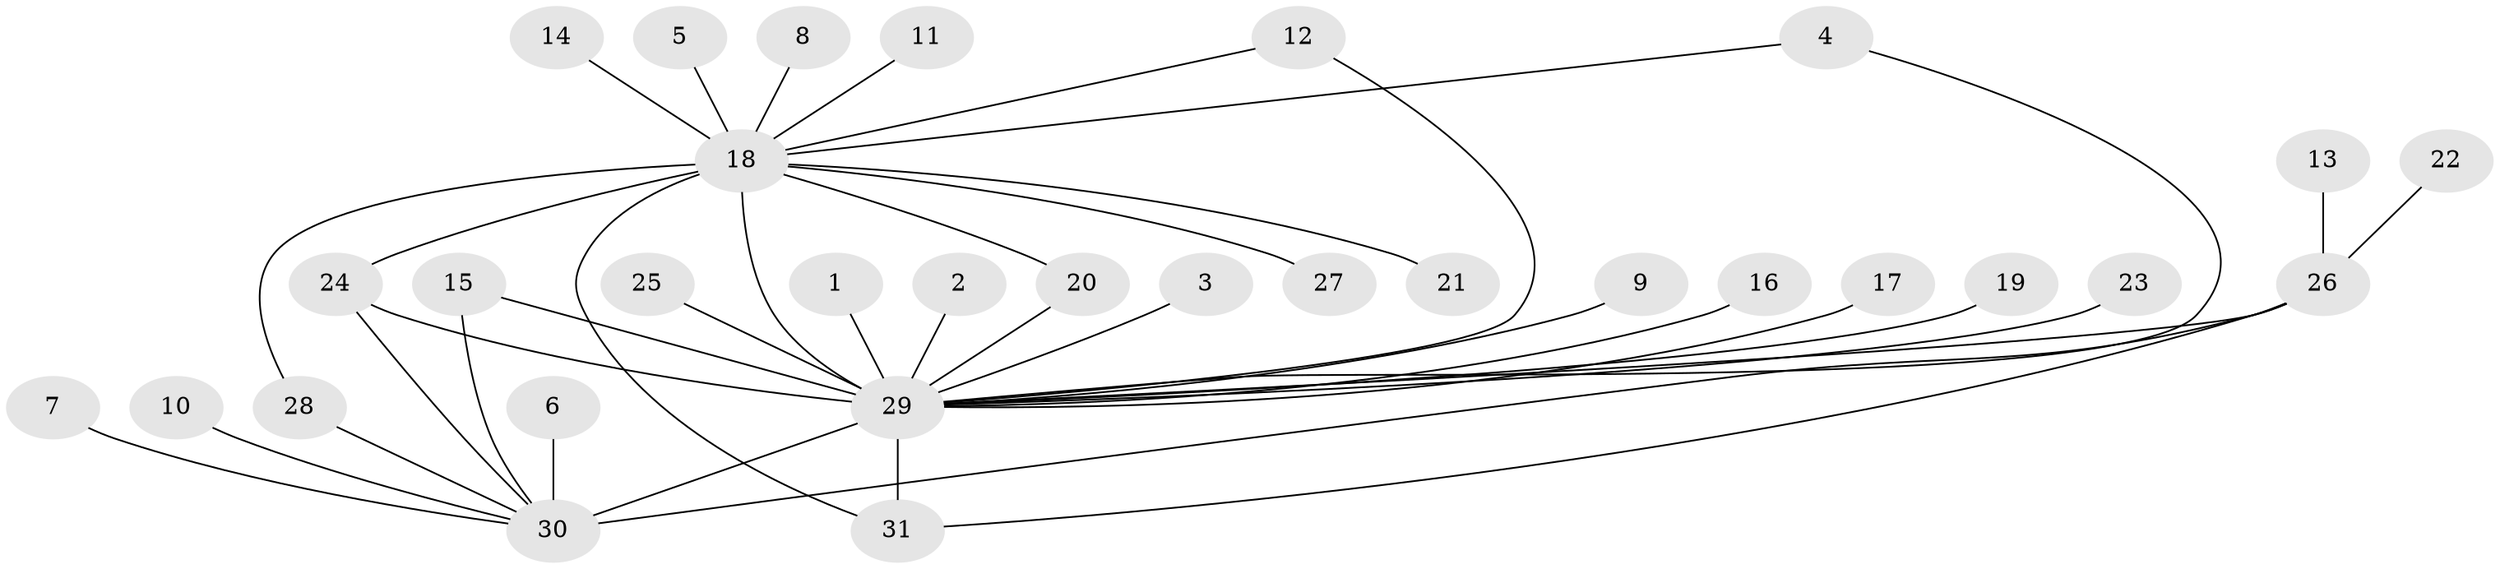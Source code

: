 // original degree distribution, {34: 0.01639344262295082, 1: 0.4262295081967213, 14: 0.01639344262295082, 5: 0.03278688524590164, 6: 0.06557377049180328, 2: 0.3114754098360656, 7: 0.01639344262295082, 3: 0.11475409836065574}
// Generated by graph-tools (version 1.1) at 2025/49/03/09/25 03:49:49]
// undirected, 31 vertices, 40 edges
graph export_dot {
graph [start="1"]
  node [color=gray90,style=filled];
  1;
  2;
  3;
  4;
  5;
  6;
  7;
  8;
  9;
  10;
  11;
  12;
  13;
  14;
  15;
  16;
  17;
  18;
  19;
  20;
  21;
  22;
  23;
  24;
  25;
  26;
  27;
  28;
  29;
  30;
  31;
  1 -- 29 [weight=1.0];
  2 -- 29 [weight=1.0];
  3 -- 29 [weight=1.0];
  4 -- 18 [weight=1.0];
  4 -- 29 [weight=1.0];
  5 -- 18 [weight=1.0];
  6 -- 30 [weight=1.0];
  7 -- 30 [weight=1.0];
  8 -- 18 [weight=1.0];
  9 -- 29 [weight=1.0];
  10 -- 30 [weight=1.0];
  11 -- 18 [weight=1.0];
  12 -- 18 [weight=1.0];
  12 -- 29 [weight=1.0];
  13 -- 26 [weight=1.0];
  14 -- 18 [weight=1.0];
  15 -- 29 [weight=1.0];
  15 -- 30 [weight=1.0];
  16 -- 29 [weight=1.0];
  17 -- 29 [weight=1.0];
  18 -- 20 [weight=1.0];
  18 -- 21 [weight=1.0];
  18 -- 24 [weight=1.0];
  18 -- 27 [weight=1.0];
  18 -- 28 [weight=1.0];
  18 -- 29 [weight=4.0];
  18 -- 31 [weight=1.0];
  19 -- 29 [weight=1.0];
  20 -- 29 [weight=1.0];
  22 -- 26 [weight=1.0];
  23 -- 29 [weight=1.0];
  24 -- 29 [weight=1.0];
  24 -- 30 [weight=1.0];
  25 -- 29 [weight=1.0];
  26 -- 29 [weight=2.0];
  26 -- 30 [weight=1.0];
  26 -- 31 [weight=1.0];
  28 -- 30 [weight=1.0];
  29 -- 30 [weight=4.0];
  29 -- 31 [weight=3.0];
}
